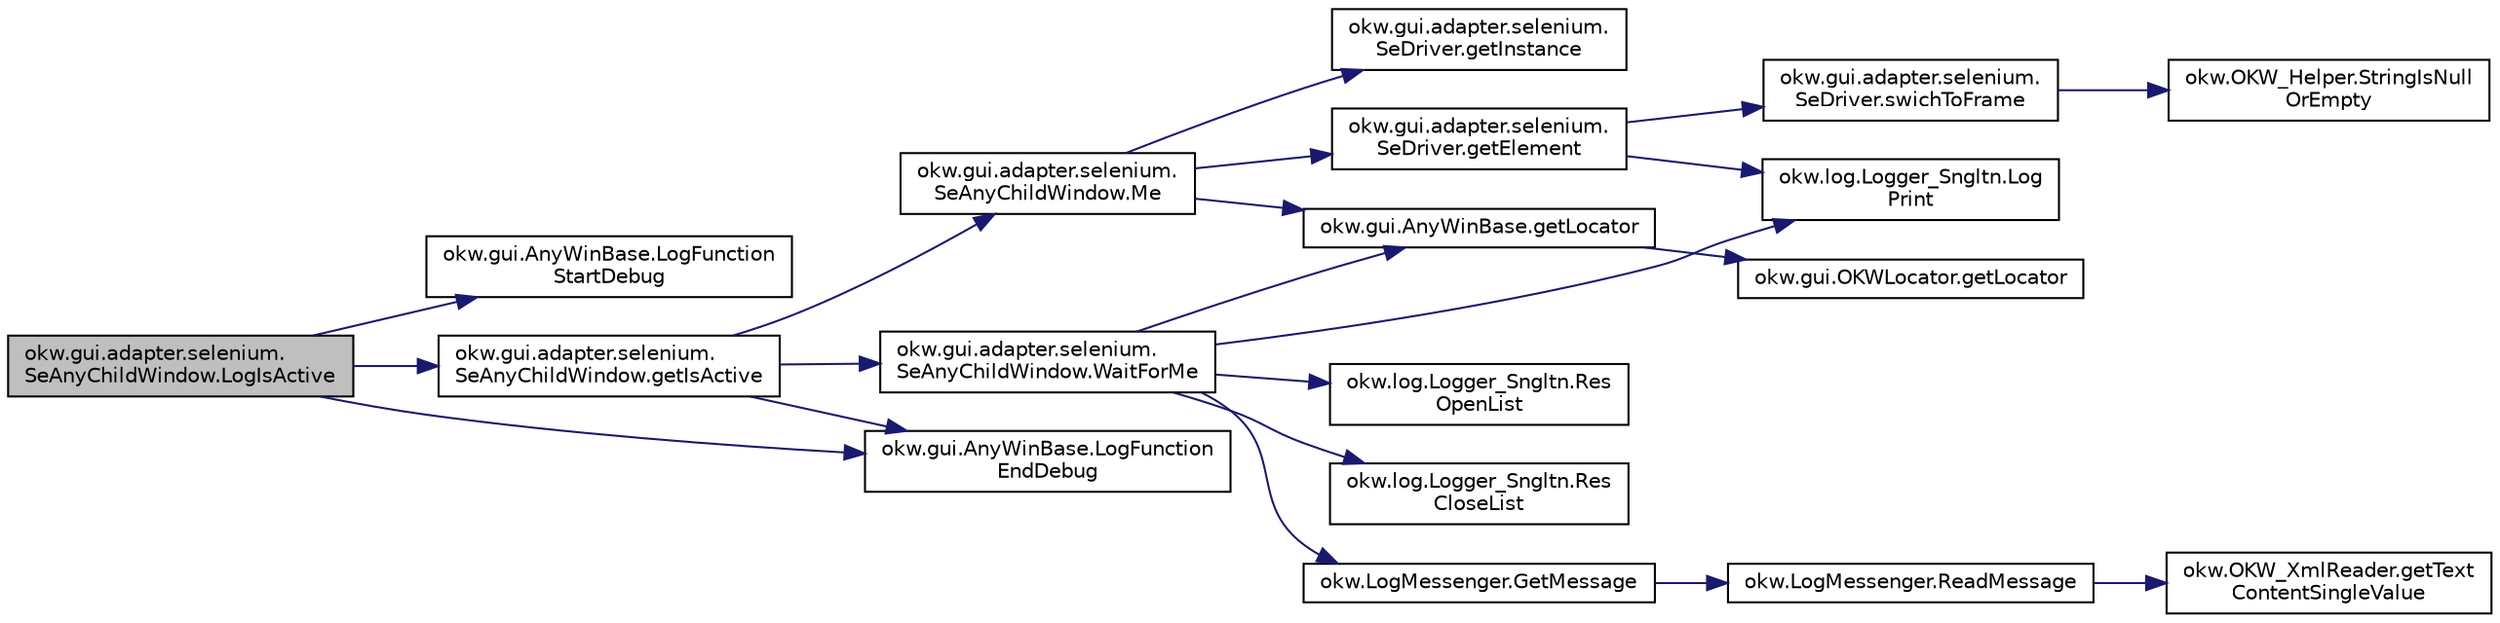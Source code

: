 digraph "okw.gui.adapter.selenium.SeAnyChildWindow.LogIsActive"
{
 // INTERACTIVE_SVG=YES
  edge [fontname="Helvetica",fontsize="10",labelfontname="Helvetica",labelfontsize="10"];
  node [fontname="Helvetica",fontsize="10",shape=record];
  rankdir="LR";
  Node217 [label="okw.gui.adapter.selenium.\lSeAnyChildWindow.LogIsActive",height=0.2,width=0.4,color="black", fillcolor="grey75", style="filled", fontcolor="black"];
  Node217 -> Node218 [color="midnightblue",fontsize="10",style="solid",fontname="Helvetica"];
  Node218 [label="okw.gui.AnyWinBase.LogFunction\lStartDebug",height=0.2,width=0.4,color="black", fillcolor="white", style="filled",URL="$classokw_1_1gui_1_1_any_win_base.html#abaab572bdbed7b471f659d5dd8c76853",tooltip="Diese Methode ruft die Methode Logger.Instance.LogFunctionStartDebug(fps_FunctionName), und erweitert den gegebenen Methodenname in fps_FunctionName mit this.GetType().FullName um den Klassenbezeichner. "];
  Node217 -> Node219 [color="midnightblue",fontsize="10",style="solid",fontname="Helvetica"];
  Node219 [label="okw.gui.adapter.selenium.\lSeAnyChildWindow.getIsActive",height=0.2,width=0.4,color="black", fillcolor="white", style="filled",URL="$classokw_1_1gui_1_1adapter_1_1selenium_1_1_se_any_child_window.html#ad645cfa0e917477adffe133b1d3371d5",tooltip="Ermittelt, ob das aktuellen Objekt aktiv ist. "];
  Node219 -> Node220 [color="midnightblue",fontsize="10",style="solid",fontname="Helvetica"];
  Node220 [label="okw.gui.adapter.selenium.\lSeAnyChildWindow.WaitForMe",height=0.2,width=0.4,color="black", fillcolor="white", style="filled",URL="$classokw_1_1gui_1_1adapter_1_1selenium_1_1_se_any_child_window.html#a72faf4aa1717b4178fae1b0570ca9b28",tooltip="Wartet auf das Objekt Wenn kein Fenster gefunden wird,. "];
  Node220 -> Node221 [color="midnightblue",fontsize="10",style="solid",fontname="Helvetica"];
  Node221 [label="okw.log.Logger_Sngltn.Res\lOpenList",height=0.2,width=0.4,color="black", fillcolor="white", style="filled",URL="$classokw_1_1log_1_1_logger___sngltn.html#ab4fc711bb4c754f251372ff3b14ab9c9",tooltip="Creates a new hierarchical level in the results file. "];
  Node220 -> Node222 [color="midnightblue",fontsize="10",style="solid",fontname="Helvetica"];
  Node222 [label="okw.log.Logger_Sngltn.Log\lPrint",height=0.2,width=0.4,color="black", fillcolor="white", style="filled",URL="$classokw_1_1log_1_1_logger___sngltn.html#a8ebceaddd6cc6963ddb8e08c72ea808c",tooltip="LogPrint Function: Prints the values of expressions to the results file. "];
  Node220 -> Node223 [color="midnightblue",fontsize="10",style="solid",fontname="Helvetica"];
  Node223 [label="okw.gui.AnyWinBase.getLocator",height=0.2,width=0.4,color="black", fillcolor="white", style="filled",URL="$classokw_1_1gui_1_1_any_win_base.html#a9929f6fae1f4e2c20df79d32d5bc79db",tooltip="Holt den vollständig (rekursiv) aufgelösten (z.B. "];
  Node223 -> Node224 [color="midnightblue",fontsize="10",style="solid",fontname="Helvetica"];
  Node224 [label="okw.gui.OKWLocator.getLocator",height=0.2,width=0.4,color="black", fillcolor="white", style="filled",URL="$classokw_1_1gui_1_1_o_k_w_locator.html#adc74fc2125dd048dc1cb84e011f47ec8",tooltip="Holt den vollständig (rekursiv) aufgelösten (z.B. "];
  Node220 -> Node225 [color="midnightblue",fontsize="10",style="solid",fontname="Helvetica"];
  Node225 [label="okw.log.Logger_Sngltn.Res\lCloseList",height=0.2,width=0.4,color="black", fillcolor="white", style="filled",URL="$classokw_1_1log_1_1_logger___sngltn.html#a9b54104f7e0b4c0a473877b19dfaed56",tooltip="Closes a hierarchical level in the results file that was opened with ResOpenList. ..."];
  Node220 -> Node226 [color="midnightblue",fontsize="10",style="solid",fontname="Helvetica"];
  Node226 [label="okw.LogMessenger.GetMessage",height=0.2,width=0.4,color="black", fillcolor="white", style="filled",URL="$classokw_1_1_log_messenger.html#af225d1f037d47b3b085175c09d78bdd2",tooltip="Holt die Log-Meldung für MethodeNmae/Textkey ohne weitere Parameter. "];
  Node226 -> Node227 [color="midnightblue",fontsize="10",style="solid",fontname="Helvetica"];
  Node227 [label="okw.LogMessenger.ReadMessage",height=0.2,width=0.4,color="black", fillcolor="white", style="filled",URL="$classokw_1_1_log_messenger.html#a530cd6ab82ec82a04206a2e976ec06e3",tooltip="Interne Kernfunktion holt die Log-Meldung mit Platzhaltern aus der XML-Datei. "];
  Node227 -> Node228 [color="midnightblue",fontsize="10",style="solid",fontname="Helvetica"];
  Node228 [label="okw.OKW_XmlReader.getText\lContentSingleValue",height=0.2,width=0.4,color="black", fillcolor="white", style="filled",URL="$classokw_1_1_o_k_w___xml_reader.html#ab920b5335a2e1429c14cc5f8e79f39eb",tooltip="Lies den TextContent eines Tag. "];
  Node219 -> Node229 [color="midnightblue",fontsize="10",style="solid",fontname="Helvetica"];
  Node229 [label="okw.gui.adapter.selenium.\lSeAnyChildWindow.Me",height=0.2,width=0.4,color="black", fillcolor="white", style="filled",URL="$classokw_1_1gui_1_1adapter_1_1selenium_1_1_se_any_child_window.html#a9a138af1fc6ff850d708d66f308a2525",tooltip="Ermittelt aus dem gegebenen Locator das DOM-Elelement, welches das Objekt representiert. "];
  Node229 -> Node230 [color="midnightblue",fontsize="10",style="solid",fontname="Helvetica"];
  Node230 [label="okw.gui.adapter.selenium.\lSeDriver.getInstance",height=0.2,width=0.4,color="black", fillcolor="white", style="filled",URL="$classokw_1_1gui_1_1adapter_1_1selenium_1_1_se_driver.html#acb82765e99981ecc210e7599bbc2c639",tooltip="Gibt die Instance für die einzige Instanz dieser Klasse zurück. "];
  Node229 -> Node231 [color="midnightblue",fontsize="10",style="solid",fontname="Helvetica"];
  Node231 [label="okw.gui.adapter.selenium.\lSeDriver.getElement",height=0.2,width=0.4,color="black", fillcolor="white", style="filled",URL="$classokw_1_1gui_1_1adapter_1_1selenium_1_1_se_driver.html#ae08fe1cf4c694bb3a4dfb1f1837b26bc",tooltip="Ermittelt das Webelement mit der gegebenen frameID und dem gegebenen Locator. "];
  Node231 -> Node232 [color="midnightblue",fontsize="10",style="solid",fontname="Helvetica"];
  Node232 [label="okw.gui.adapter.selenium.\lSeDriver.swichToFrame",height=0.2,width=0.4,color="black", fillcolor="white", style="filled",URL="$classokw_1_1gui_1_1adapter_1_1selenium_1_1_se_driver.html#a502a7d54c1a8b80424cd42a4e168a191",tooltip="Wechselt das aktuelle Frame auf das Frame mit der id=iframeID. "];
  Node232 -> Node233 [color="midnightblue",fontsize="10",style="solid",fontname="Helvetica"];
  Node233 [label="okw.OKW_Helper.StringIsNull\lOrEmpty",height=0.2,width=0.4,color="black", fillcolor="white", style="filled",URL="$classokw_1_1_o_k_w___helper.html#ac042a51d58d56ede78ecff1b082f72f3",tooltip="Prüft ob der gegeben String fpsStrin null oder leer (\"\") ist. "];
  Node231 -> Node222 [color="midnightblue",fontsize="10",style="solid",fontname="Helvetica"];
  Node229 -> Node223 [color="midnightblue",fontsize="10",style="solid",fontname="Helvetica"];
  Node219 -> Node234 [color="midnightblue",fontsize="10",style="solid",fontname="Helvetica"];
  Node234 [label="okw.gui.AnyWinBase.LogFunction\lEndDebug",height=0.2,width=0.4,color="black", fillcolor="white", style="filled",URL="$classokw_1_1gui_1_1_any_win_base.html#a51cf50ace21902b3a5359316f53a7f3e",tooltip="Methode ruft die Methode Logger.Instance.LogFunctionEndDebug() auf. "];
  Node217 -> Node234 [color="midnightblue",fontsize="10",style="solid",fontname="Helvetica"];
}
